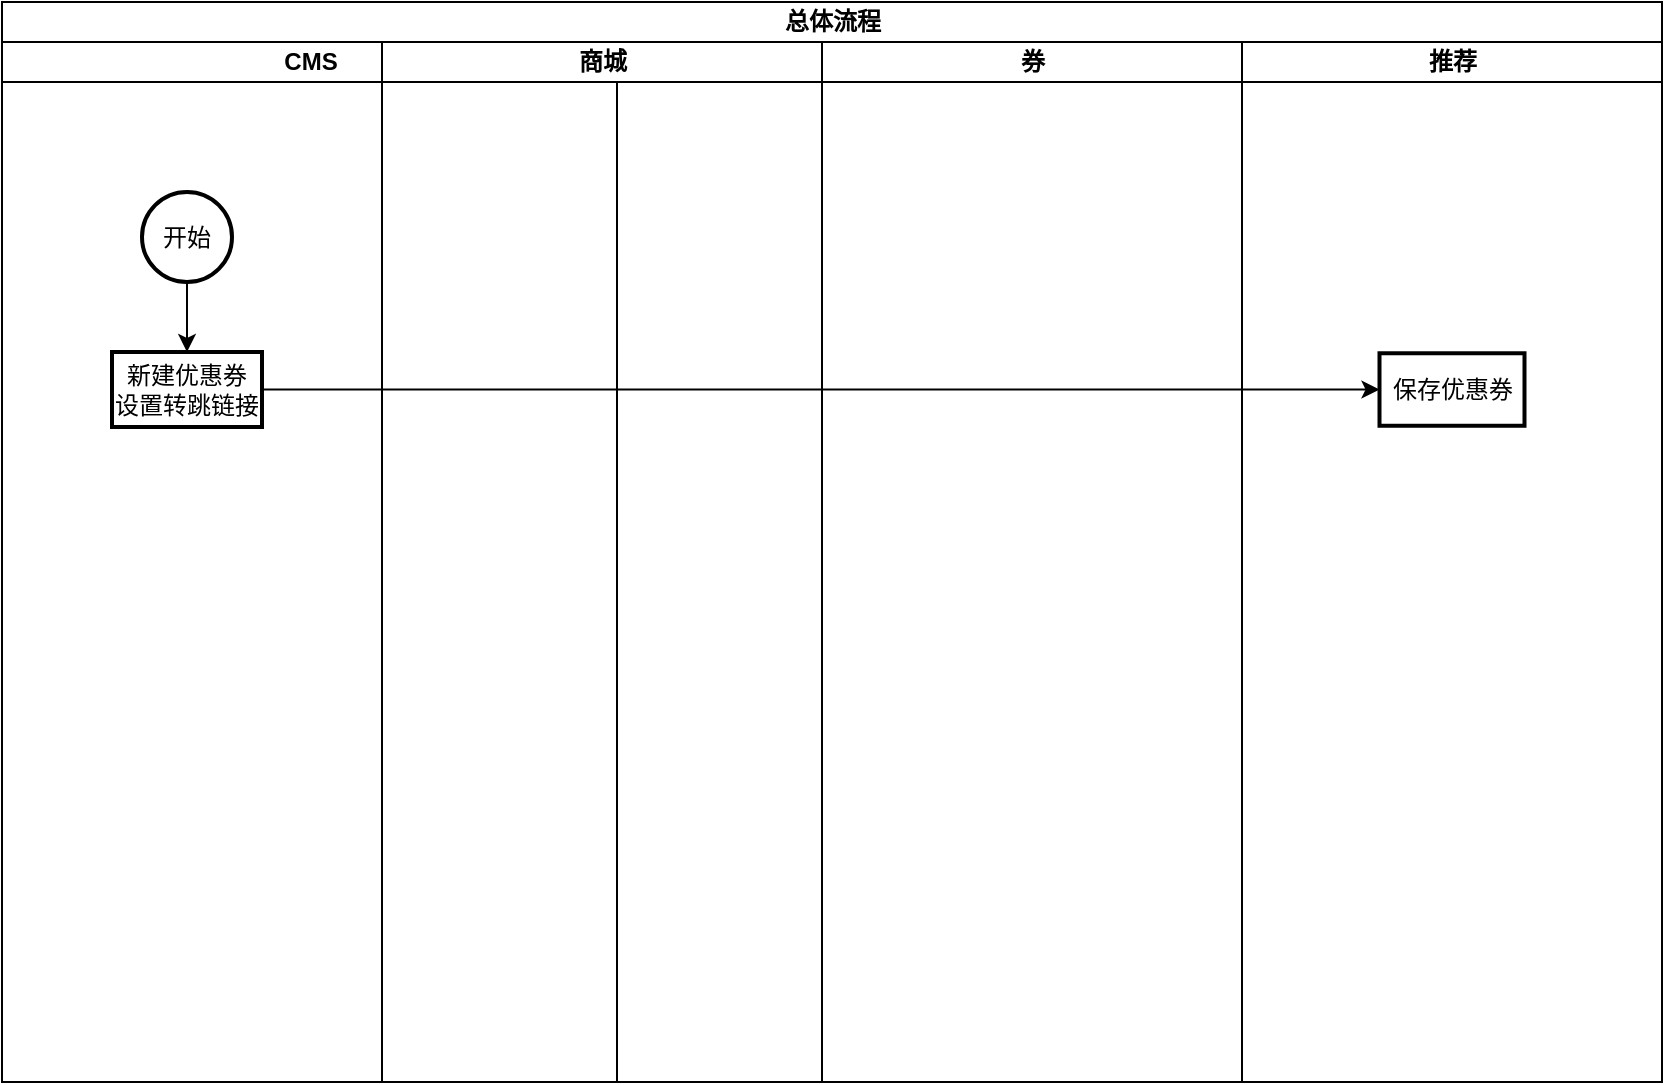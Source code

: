 <mxfile version="21.6.6" type="github">
  <diagram name="第 1 页" id="xIP1L7UhcC2tInQek6bY">
    <mxGraphModel dx="996" dy="541" grid="1" gridSize="10" guides="1" tooltips="1" connect="1" arrows="1" fold="1" page="1" pageScale="1" pageWidth="827" pageHeight="1169" math="0" shadow="0">
      <root>
        <mxCell id="0" />
        <mxCell id="1" parent="0" />
        <mxCell id="2ZWqnjDRBpzL2C1Y5E5V-1" value="总体流程" style="swimlane;childLayout=stackLayout;resizeParent=1;resizeParentMax=0;startSize=20;html=1;container=0;" vertex="1" parent="1">
          <mxGeometry x="70" y="45" width="830" height="540" as="geometry" />
        </mxCell>
        <mxCell id="2ZWqnjDRBpzL2C1Y5E5V-5" value="推荐" style="swimlane;startSize=20;html=1;" vertex="1" parent="1">
          <mxGeometry x="690.0" y="65" width="210" height="520" as="geometry" />
        </mxCell>
        <mxCell id="2ZWqnjDRBpzL2C1Y5E5V-9" value="保存优惠券" style="whiteSpace=wrap;html=1;strokeWidth=2;" vertex="1" parent="2ZWqnjDRBpzL2C1Y5E5V-5">
          <mxGeometry x="68.75" y="155.63" width="72.5" height="36.25" as="geometry" />
        </mxCell>
        <mxCell id="2ZWqnjDRBpzL2C1Y5E5V-2" value="CMS" style="swimlane;startSize=20;html=1;" vertex="1" parent="1">
          <mxGeometry x="70.0" y="65" width="307.5" height="520" as="geometry" />
        </mxCell>
        <mxCell id="2ZWqnjDRBpzL2C1Y5E5V-8" value="" style="edgeStyle=orthogonalEdgeStyle;rounded=0;orthogonalLoop=1;jettySize=auto;html=1;" edge="1" parent="2ZWqnjDRBpzL2C1Y5E5V-2" source="2ZWqnjDRBpzL2C1Y5E5V-6" target="2ZWqnjDRBpzL2C1Y5E5V-7">
          <mxGeometry relative="1" as="geometry" />
        </mxCell>
        <mxCell id="2ZWqnjDRBpzL2C1Y5E5V-6" value="开始" style="strokeWidth=2;html=1;shape=mxgraph.flowchart.start_2;whiteSpace=wrap;" vertex="1" parent="2ZWqnjDRBpzL2C1Y5E5V-2">
          <mxGeometry x="70" y="75" width="45" height="45" as="geometry" />
        </mxCell>
        <mxCell id="2ZWqnjDRBpzL2C1Y5E5V-7" value="新建优惠券&lt;br&gt;设置转跳链接" style="whiteSpace=wrap;html=1;strokeWidth=2;" vertex="1" parent="2ZWqnjDRBpzL2C1Y5E5V-2">
          <mxGeometry x="55" y="155" width="75" height="37.5" as="geometry" />
        </mxCell>
        <mxCell id="2ZWqnjDRBpzL2C1Y5E5V-3" value="商城" style="swimlane;startSize=20;html=1;" vertex="1" parent="1">
          <mxGeometry x="260.0" y="65" width="220" height="520" as="geometry" />
        </mxCell>
        <mxCell id="2ZWqnjDRBpzL2C1Y5E5V-4" value="券" style="swimlane;startSize=20;html=1;" vertex="1" parent="1">
          <mxGeometry x="480.0" y="65" width="210" height="520" as="geometry" />
        </mxCell>
        <mxCell id="2ZWqnjDRBpzL2C1Y5E5V-10" value="" style="edgeStyle=orthogonalEdgeStyle;rounded=0;orthogonalLoop=1;jettySize=auto;html=1;" edge="1" parent="1" source="2ZWqnjDRBpzL2C1Y5E5V-7" target="2ZWqnjDRBpzL2C1Y5E5V-9">
          <mxGeometry relative="1" as="geometry" />
        </mxCell>
      </root>
    </mxGraphModel>
  </diagram>
</mxfile>

